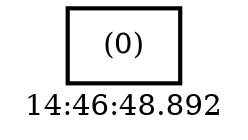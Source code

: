 digraph  g{ graph[label = "14:46:48.892"]
node [shape=rectangle, color=black, fontcolor=black, style=bold] edge [color=black] 0 [label="(0)"] ; 
}

